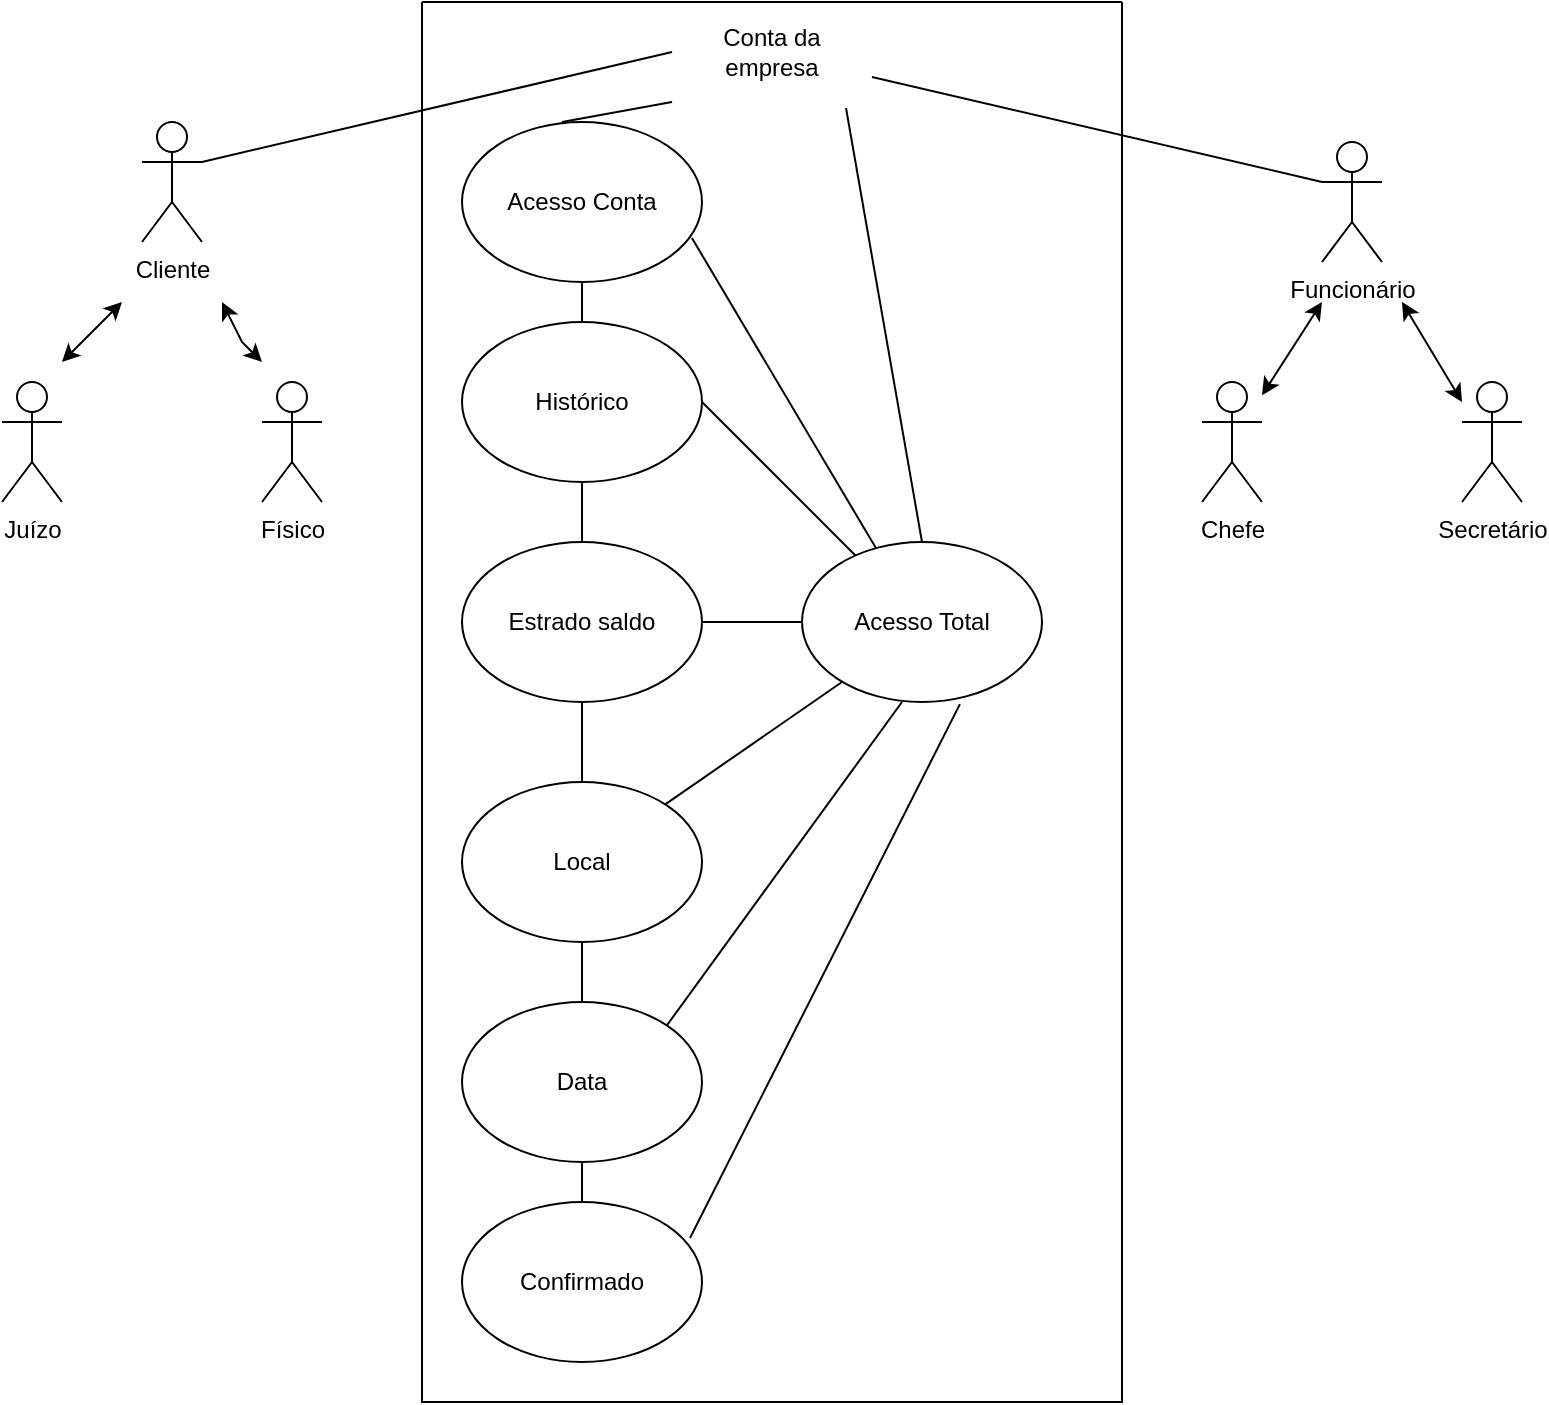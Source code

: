 <mxfile version="26.2.4">
  <diagram name="Página-1" id="08tB7218NpRL2Nvatnnr">
    <mxGraphModel dx="874" dy="473" grid="1" gridSize="10" guides="1" tooltips="1" connect="1" arrows="1" fold="1" page="1" pageScale="1" pageWidth="827" pageHeight="1169" math="0" shadow="0">
      <root>
        <mxCell id="0" />
        <mxCell id="1" parent="0" />
        <mxCell id="5GAmD2_G5ovodKzPIwnK-2" value="" style="swimlane;startSize=0;" vertex="1" parent="1">
          <mxGeometry x="240" y="290" width="350" height="700" as="geometry" />
        </mxCell>
        <mxCell id="5GAmD2_G5ovodKzPIwnK-9" value="Acesso Conta" style="ellipse;whiteSpace=wrap;html=1;" vertex="1" parent="5GAmD2_G5ovodKzPIwnK-2">
          <mxGeometry x="20" y="60" width="120" height="80" as="geometry" />
        </mxCell>
        <mxCell id="5GAmD2_G5ovodKzPIwnK-10" value="Histórico" style="ellipse;whiteSpace=wrap;html=1;" vertex="1" parent="5GAmD2_G5ovodKzPIwnK-2">
          <mxGeometry x="20" y="160" width="120" height="80" as="geometry" />
        </mxCell>
        <mxCell id="5GAmD2_G5ovodKzPIwnK-11" value="Estrado saldo" style="ellipse;whiteSpace=wrap;html=1;" vertex="1" parent="5GAmD2_G5ovodKzPIwnK-2">
          <mxGeometry x="20" y="270" width="120" height="80" as="geometry" />
        </mxCell>
        <mxCell id="5GAmD2_G5ovodKzPIwnK-12" value="Local" style="ellipse;whiteSpace=wrap;html=1;" vertex="1" parent="5GAmD2_G5ovodKzPIwnK-2">
          <mxGeometry x="20" y="390" width="120" height="80" as="geometry" />
        </mxCell>
        <mxCell id="5GAmD2_G5ovodKzPIwnK-13" value="Data" style="ellipse;whiteSpace=wrap;html=1;" vertex="1" parent="5GAmD2_G5ovodKzPIwnK-2">
          <mxGeometry x="20" y="500" width="120" height="80" as="geometry" />
        </mxCell>
        <mxCell id="5GAmD2_G5ovodKzPIwnK-14" value="Confirmado" style="ellipse;whiteSpace=wrap;html=1;" vertex="1" parent="5GAmD2_G5ovodKzPIwnK-2">
          <mxGeometry x="20" y="600" width="120" height="80" as="geometry" />
        </mxCell>
        <mxCell id="5GAmD2_G5ovodKzPIwnK-15" value="Acesso Total" style="ellipse;whiteSpace=wrap;html=1;" vertex="1" parent="5GAmD2_G5ovodKzPIwnK-2">
          <mxGeometry x="190" y="270" width="120" height="80" as="geometry" />
        </mxCell>
        <mxCell id="5GAmD2_G5ovodKzPIwnK-20" value="Conta da empresa" style="text;html=1;align=center;verticalAlign=middle;whiteSpace=wrap;rounded=0;" vertex="1" parent="5GAmD2_G5ovodKzPIwnK-2">
          <mxGeometry x="125" width="100" height="50" as="geometry" />
        </mxCell>
        <mxCell id="5GAmD2_G5ovodKzPIwnK-21" value="" style="endArrow=none;html=1;rounded=0;entryX=0;entryY=1;entryDx=0;entryDy=0;" edge="1" parent="5GAmD2_G5ovodKzPIwnK-2" target="5GAmD2_G5ovodKzPIwnK-20">
          <mxGeometry width="50" height="50" relative="1" as="geometry">
            <mxPoint x="70" y="60" as="sourcePoint" />
            <mxPoint x="120" y="10" as="targetPoint" />
          </mxGeometry>
        </mxCell>
        <mxCell id="5GAmD2_G5ovodKzPIwnK-22" value="" style="endArrow=none;html=1;rounded=0;exitX=0.87;exitY=1.06;exitDx=0;exitDy=0;exitPerimeter=0;entryX=0.5;entryY=0;entryDx=0;entryDy=0;" edge="1" parent="5GAmD2_G5ovodKzPIwnK-2" source="5GAmD2_G5ovodKzPIwnK-20" target="5GAmD2_G5ovodKzPIwnK-15">
          <mxGeometry width="50" height="50" relative="1" as="geometry">
            <mxPoint x="190" y="110" as="sourcePoint" />
            <mxPoint x="240" y="60" as="targetPoint" />
          </mxGeometry>
        </mxCell>
        <mxCell id="5GAmD2_G5ovodKzPIwnK-23" value="" style="endArrow=none;html=1;rounded=0;" edge="1" parent="5GAmD2_G5ovodKzPIwnK-2" source="5GAmD2_G5ovodKzPIwnK-10" target="5GAmD2_G5ovodKzPIwnK-9">
          <mxGeometry width="50" height="50" relative="1" as="geometry">
            <mxPoint x="130" y="170" as="sourcePoint" />
            <mxPoint x="180" y="120" as="targetPoint" />
          </mxGeometry>
        </mxCell>
        <mxCell id="5GAmD2_G5ovodKzPIwnK-24" value="" style="endArrow=none;html=1;rounded=0;entryX=0.5;entryY=1;entryDx=0;entryDy=0;exitX=0.5;exitY=0;exitDx=0;exitDy=0;" edge="1" parent="5GAmD2_G5ovodKzPIwnK-2" source="5GAmD2_G5ovodKzPIwnK-11" target="5GAmD2_G5ovodKzPIwnK-10">
          <mxGeometry width="50" height="50" relative="1" as="geometry">
            <mxPoint x="130" y="280" as="sourcePoint" />
            <mxPoint x="180" y="230" as="targetPoint" />
          </mxGeometry>
        </mxCell>
        <mxCell id="5GAmD2_G5ovodKzPIwnK-25" value="" style="endArrow=none;html=1;rounded=0;entryX=0.5;entryY=1;entryDx=0;entryDy=0;exitX=0.5;exitY=0;exitDx=0;exitDy=0;" edge="1" parent="5GAmD2_G5ovodKzPIwnK-2" source="5GAmD2_G5ovodKzPIwnK-12" target="5GAmD2_G5ovodKzPIwnK-11">
          <mxGeometry width="50" height="50" relative="1" as="geometry">
            <mxPoint x="140" y="390" as="sourcePoint" />
            <mxPoint x="190" y="340" as="targetPoint" />
          </mxGeometry>
        </mxCell>
        <mxCell id="5GAmD2_G5ovodKzPIwnK-26" value="" style="endArrow=none;html=1;rounded=0;entryX=0.5;entryY=1;entryDx=0;entryDy=0;entryPerimeter=0;exitX=0.5;exitY=0;exitDx=0;exitDy=0;" edge="1" parent="5GAmD2_G5ovodKzPIwnK-2" source="5GAmD2_G5ovodKzPIwnK-13" target="5GAmD2_G5ovodKzPIwnK-12">
          <mxGeometry width="50" height="50" relative="1" as="geometry">
            <mxPoint x="150" y="510" as="sourcePoint" />
            <mxPoint x="200" y="460" as="targetPoint" />
          </mxGeometry>
        </mxCell>
        <mxCell id="5GAmD2_G5ovodKzPIwnK-27" value="" style="endArrow=none;html=1;rounded=0;entryX=0.5;entryY=1;entryDx=0;entryDy=0;exitX=0.5;exitY=0;exitDx=0;exitDy=0;" edge="1" parent="5GAmD2_G5ovodKzPIwnK-2" source="5GAmD2_G5ovodKzPIwnK-14" target="5GAmD2_G5ovodKzPIwnK-13">
          <mxGeometry width="50" height="50" relative="1" as="geometry">
            <mxPoint x="130" y="600" as="sourcePoint" />
            <mxPoint x="180" y="550" as="targetPoint" />
          </mxGeometry>
        </mxCell>
        <mxCell id="5GAmD2_G5ovodKzPIwnK-28" value="" style="endArrow=none;html=1;rounded=0;entryX=0.308;entryY=0.038;entryDx=0;entryDy=0;entryPerimeter=0;exitX=0.958;exitY=0.725;exitDx=0;exitDy=0;exitPerimeter=0;" edge="1" parent="5GAmD2_G5ovodKzPIwnK-2" source="5GAmD2_G5ovodKzPIwnK-9" target="5GAmD2_G5ovodKzPIwnK-15">
          <mxGeometry width="50" height="50" relative="1" as="geometry">
            <mxPoint x="180" y="280" as="sourcePoint" />
            <mxPoint x="230" y="230" as="targetPoint" />
          </mxGeometry>
        </mxCell>
        <mxCell id="5GAmD2_G5ovodKzPIwnK-29" value="" style="endArrow=none;html=1;rounded=0;exitX=1;exitY=0.5;exitDx=0;exitDy=0;" edge="1" parent="5GAmD2_G5ovodKzPIwnK-2" source="5GAmD2_G5ovodKzPIwnK-10" target="5GAmD2_G5ovodKzPIwnK-15">
          <mxGeometry width="50" height="50" relative="1" as="geometry">
            <mxPoint x="140" y="310" as="sourcePoint" />
            <mxPoint x="190" y="260" as="targetPoint" />
          </mxGeometry>
        </mxCell>
        <mxCell id="5GAmD2_G5ovodKzPIwnK-30" value="" style="endArrow=none;html=1;rounded=0;" edge="1" parent="5GAmD2_G5ovodKzPIwnK-2" source="5GAmD2_G5ovodKzPIwnK-11">
          <mxGeometry width="50" height="50" relative="1" as="geometry">
            <mxPoint x="-100" y="70" as="sourcePoint" />
            <mxPoint x="190" y="310" as="targetPoint" />
          </mxGeometry>
        </mxCell>
        <mxCell id="5GAmD2_G5ovodKzPIwnK-31" value="" style="endArrow=none;html=1;rounded=0;" edge="1" parent="5GAmD2_G5ovodKzPIwnK-2" source="5GAmD2_G5ovodKzPIwnK-12">
          <mxGeometry width="50" height="50" relative="1" as="geometry">
            <mxPoint x="160" y="390" as="sourcePoint" />
            <mxPoint x="210" y="340" as="targetPoint" />
          </mxGeometry>
        </mxCell>
        <mxCell id="5GAmD2_G5ovodKzPIwnK-32" value="" style="endArrow=none;html=1;rounded=0;exitX=1;exitY=0;exitDx=0;exitDy=0;" edge="1" parent="5GAmD2_G5ovodKzPIwnK-2" source="5GAmD2_G5ovodKzPIwnK-13">
          <mxGeometry width="50" height="50" relative="1" as="geometry">
            <mxPoint x="190" y="400" as="sourcePoint" />
            <mxPoint x="240" y="350" as="targetPoint" />
          </mxGeometry>
        </mxCell>
        <mxCell id="5GAmD2_G5ovodKzPIwnK-33" value="" style="endArrow=none;html=1;rounded=0;entryX=0.658;entryY=1.013;entryDx=0;entryDy=0;entryPerimeter=0;exitX=0.95;exitY=0.225;exitDx=0;exitDy=0;exitPerimeter=0;" edge="1" parent="5GAmD2_G5ovodKzPIwnK-2" source="5GAmD2_G5ovodKzPIwnK-14" target="5GAmD2_G5ovodKzPIwnK-15">
          <mxGeometry width="50" height="50" relative="1" as="geometry">
            <mxPoint x="240" y="410" as="sourcePoint" />
            <mxPoint x="290" y="360" as="targetPoint" />
          </mxGeometry>
        </mxCell>
        <mxCell id="5GAmD2_G5ovodKzPIwnK-3" value="Cliente" style="shape=umlActor;verticalLabelPosition=bottom;verticalAlign=top;html=1;" vertex="1" parent="1">
          <mxGeometry x="100" y="350" width="30" height="60" as="geometry" />
        </mxCell>
        <mxCell id="5GAmD2_G5ovodKzPIwnK-4" value="Juízo" style="shape=umlActor;verticalLabelPosition=bottom;verticalAlign=top;html=1;" vertex="1" parent="1">
          <mxGeometry x="30" y="480" width="30" height="60" as="geometry" />
        </mxCell>
        <mxCell id="5GAmD2_G5ovodKzPIwnK-6" value="Funcionário" style="shape=umlActor;verticalLabelPosition=bottom;verticalAlign=top;html=1;" vertex="1" parent="1">
          <mxGeometry x="690" y="360" width="30" height="60" as="geometry" />
        </mxCell>
        <mxCell id="5GAmD2_G5ovodKzPIwnK-7" value="Chefe" style="shape=umlActor;verticalLabelPosition=bottom;verticalAlign=top;html=1;" vertex="1" parent="1">
          <mxGeometry x="630" y="480" width="30" height="60" as="geometry" />
        </mxCell>
        <mxCell id="5GAmD2_G5ovodKzPIwnK-8" value="Secretário" style="shape=umlActor;verticalLabelPosition=bottom;verticalAlign=top;html=1;" vertex="1" parent="1">
          <mxGeometry x="760" y="480" width="30" height="60" as="geometry" />
        </mxCell>
        <mxCell id="5GAmD2_G5ovodKzPIwnK-18" value="Físico" style="shape=umlActor;verticalLabelPosition=bottom;verticalAlign=top;html=1;" vertex="1" parent="1">
          <mxGeometry x="160" y="480" width="30" height="60" as="geometry" />
        </mxCell>
        <mxCell id="5GAmD2_G5ovodKzPIwnK-34" value="" style="endArrow=classic;startArrow=classic;html=1;rounded=0;" edge="1" parent="1" source="5GAmD2_G5ovodKzPIwnK-7">
          <mxGeometry width="50" height="50" relative="1" as="geometry">
            <mxPoint x="670" y="480" as="sourcePoint" />
            <mxPoint x="690" y="440" as="targetPoint" />
          </mxGeometry>
        </mxCell>
        <mxCell id="5GAmD2_G5ovodKzPIwnK-35" value="" style="endArrow=classic;startArrow=classic;html=1;rounded=0;" edge="1" parent="1">
          <mxGeometry width="50" height="50" relative="1" as="geometry">
            <mxPoint x="760" y="490" as="sourcePoint" />
            <mxPoint x="730" y="440" as="targetPoint" />
          </mxGeometry>
        </mxCell>
        <mxCell id="5GAmD2_G5ovodKzPIwnK-37" value="" style="endArrow=classic;startArrow=classic;html=1;rounded=0;" edge="1" parent="1">
          <mxGeometry width="50" height="50" relative="1" as="geometry">
            <mxPoint x="60" y="470" as="sourcePoint" />
            <mxPoint x="90" y="440" as="targetPoint" />
          </mxGeometry>
        </mxCell>
        <mxCell id="5GAmD2_G5ovodKzPIwnK-38" value="" style="endArrow=classic;startArrow=classic;html=1;rounded=0;" edge="1" parent="1">
          <mxGeometry width="50" height="50" relative="1" as="geometry">
            <mxPoint x="140" y="440" as="sourcePoint" />
            <mxPoint x="160" y="470" as="targetPoint" />
            <Array as="points">
              <mxPoint x="150" y="460" />
            </Array>
          </mxGeometry>
        </mxCell>
        <mxCell id="5GAmD2_G5ovodKzPIwnK-39" value="" style="endArrow=none;html=1;rounded=0;exitX=1;exitY=0.333;exitDx=0;exitDy=0;exitPerimeter=0;entryX=0;entryY=0.5;entryDx=0;entryDy=0;" edge="1" parent="1" source="5GAmD2_G5ovodKzPIwnK-3" target="5GAmD2_G5ovodKzPIwnK-20">
          <mxGeometry width="50" height="50" relative="1" as="geometry">
            <mxPoint x="160" y="390" as="sourcePoint" />
            <mxPoint x="210" y="340" as="targetPoint" />
          </mxGeometry>
        </mxCell>
        <mxCell id="5GAmD2_G5ovodKzPIwnK-40" value="" style="endArrow=none;html=1;rounded=0;entryX=0;entryY=0.333;entryDx=0;entryDy=0;entryPerimeter=0;exitX=1;exitY=0.75;exitDx=0;exitDy=0;" edge="1" parent="1" source="5GAmD2_G5ovodKzPIwnK-20" target="5GAmD2_G5ovodKzPIwnK-6">
          <mxGeometry width="50" height="50" relative="1" as="geometry">
            <mxPoint x="630" y="380" as="sourcePoint" />
            <mxPoint x="680" y="330" as="targetPoint" />
          </mxGeometry>
        </mxCell>
      </root>
    </mxGraphModel>
  </diagram>
</mxfile>
